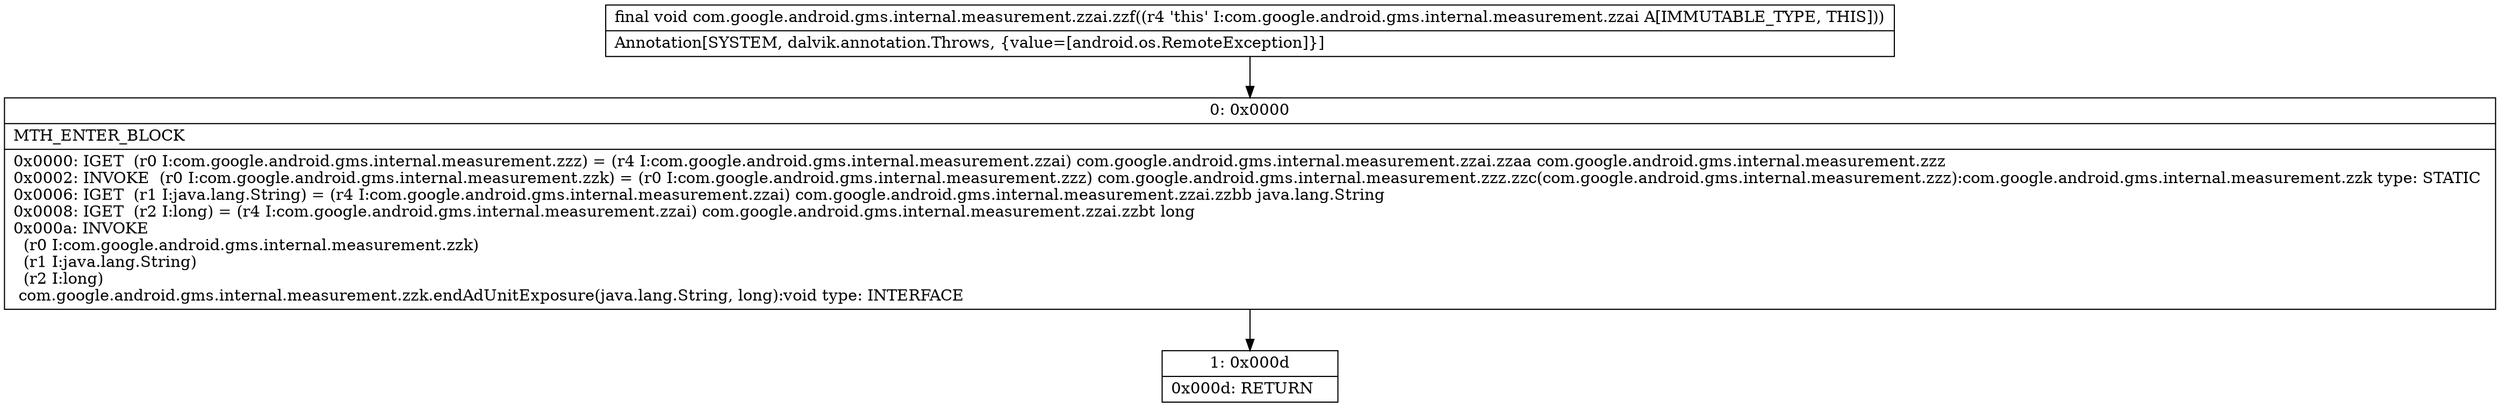 digraph "CFG forcom.google.android.gms.internal.measurement.zzai.zzf()V" {
Node_0 [shape=record,label="{0\:\ 0x0000|MTH_ENTER_BLOCK\l|0x0000: IGET  (r0 I:com.google.android.gms.internal.measurement.zzz) = (r4 I:com.google.android.gms.internal.measurement.zzai) com.google.android.gms.internal.measurement.zzai.zzaa com.google.android.gms.internal.measurement.zzz \l0x0002: INVOKE  (r0 I:com.google.android.gms.internal.measurement.zzk) = (r0 I:com.google.android.gms.internal.measurement.zzz) com.google.android.gms.internal.measurement.zzz.zzc(com.google.android.gms.internal.measurement.zzz):com.google.android.gms.internal.measurement.zzk type: STATIC \l0x0006: IGET  (r1 I:java.lang.String) = (r4 I:com.google.android.gms.internal.measurement.zzai) com.google.android.gms.internal.measurement.zzai.zzbb java.lang.String \l0x0008: IGET  (r2 I:long) = (r4 I:com.google.android.gms.internal.measurement.zzai) com.google.android.gms.internal.measurement.zzai.zzbt long \l0x000a: INVOKE  \l  (r0 I:com.google.android.gms.internal.measurement.zzk)\l  (r1 I:java.lang.String)\l  (r2 I:long)\l com.google.android.gms.internal.measurement.zzk.endAdUnitExposure(java.lang.String, long):void type: INTERFACE \l}"];
Node_1 [shape=record,label="{1\:\ 0x000d|0x000d: RETURN   \l}"];
MethodNode[shape=record,label="{final void com.google.android.gms.internal.measurement.zzai.zzf((r4 'this' I:com.google.android.gms.internal.measurement.zzai A[IMMUTABLE_TYPE, THIS]))  | Annotation[SYSTEM, dalvik.annotation.Throws, \{value=[android.os.RemoteException]\}]\l}"];
MethodNode -> Node_0;
Node_0 -> Node_1;
}

